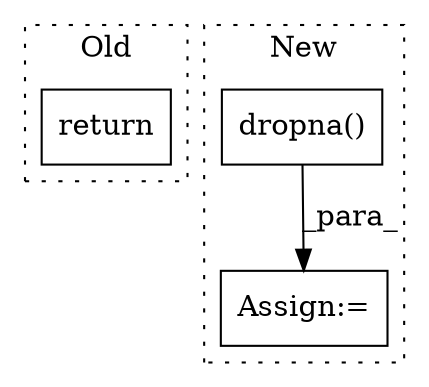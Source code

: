 digraph G {
subgraph cluster0 {
1 [label="return" a="93" s="6269" l="7" shape="box"];
label = "Old";
style="dotted";
}
subgraph cluster1 {
2 [label="dropna()" a="75" s="6520" l="33" shape="box"];
3 [label="Assign:=" a="68" s="6502" l="3" shape="box"];
label = "New";
style="dotted";
}
2 -> 3 [label="_para_"];
}